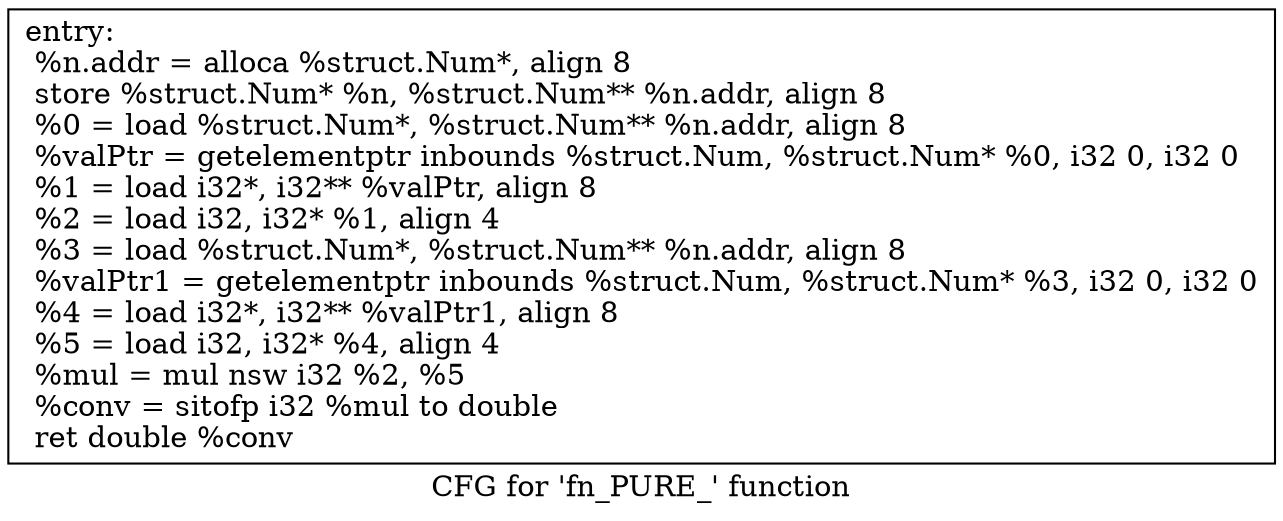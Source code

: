 digraph "CFG for 'fn_PURE_' function" {
	label="CFG for 'fn_PURE_' function";

	Node0x555f4f068a10 [shape=record,label="{entry:\l  %n.addr = alloca %struct.Num*, align 8\l  store %struct.Num* %n, %struct.Num** %n.addr, align 8\l  %0 = load %struct.Num*, %struct.Num** %n.addr, align 8\l  %valPtr = getelementptr inbounds %struct.Num, %struct.Num* %0, i32 0, i32 0\l  %1 = load i32*, i32** %valPtr, align 8\l  %2 = load i32, i32* %1, align 4\l  %3 = load %struct.Num*, %struct.Num** %n.addr, align 8\l  %valPtr1 = getelementptr inbounds %struct.Num, %struct.Num* %3, i32 0, i32 0\l  %4 = load i32*, i32** %valPtr1, align 8\l  %5 = load i32, i32* %4, align 4\l  %mul = mul nsw i32 %2, %5\l  %conv = sitofp i32 %mul to double\l  ret double %conv\l}"];
}

